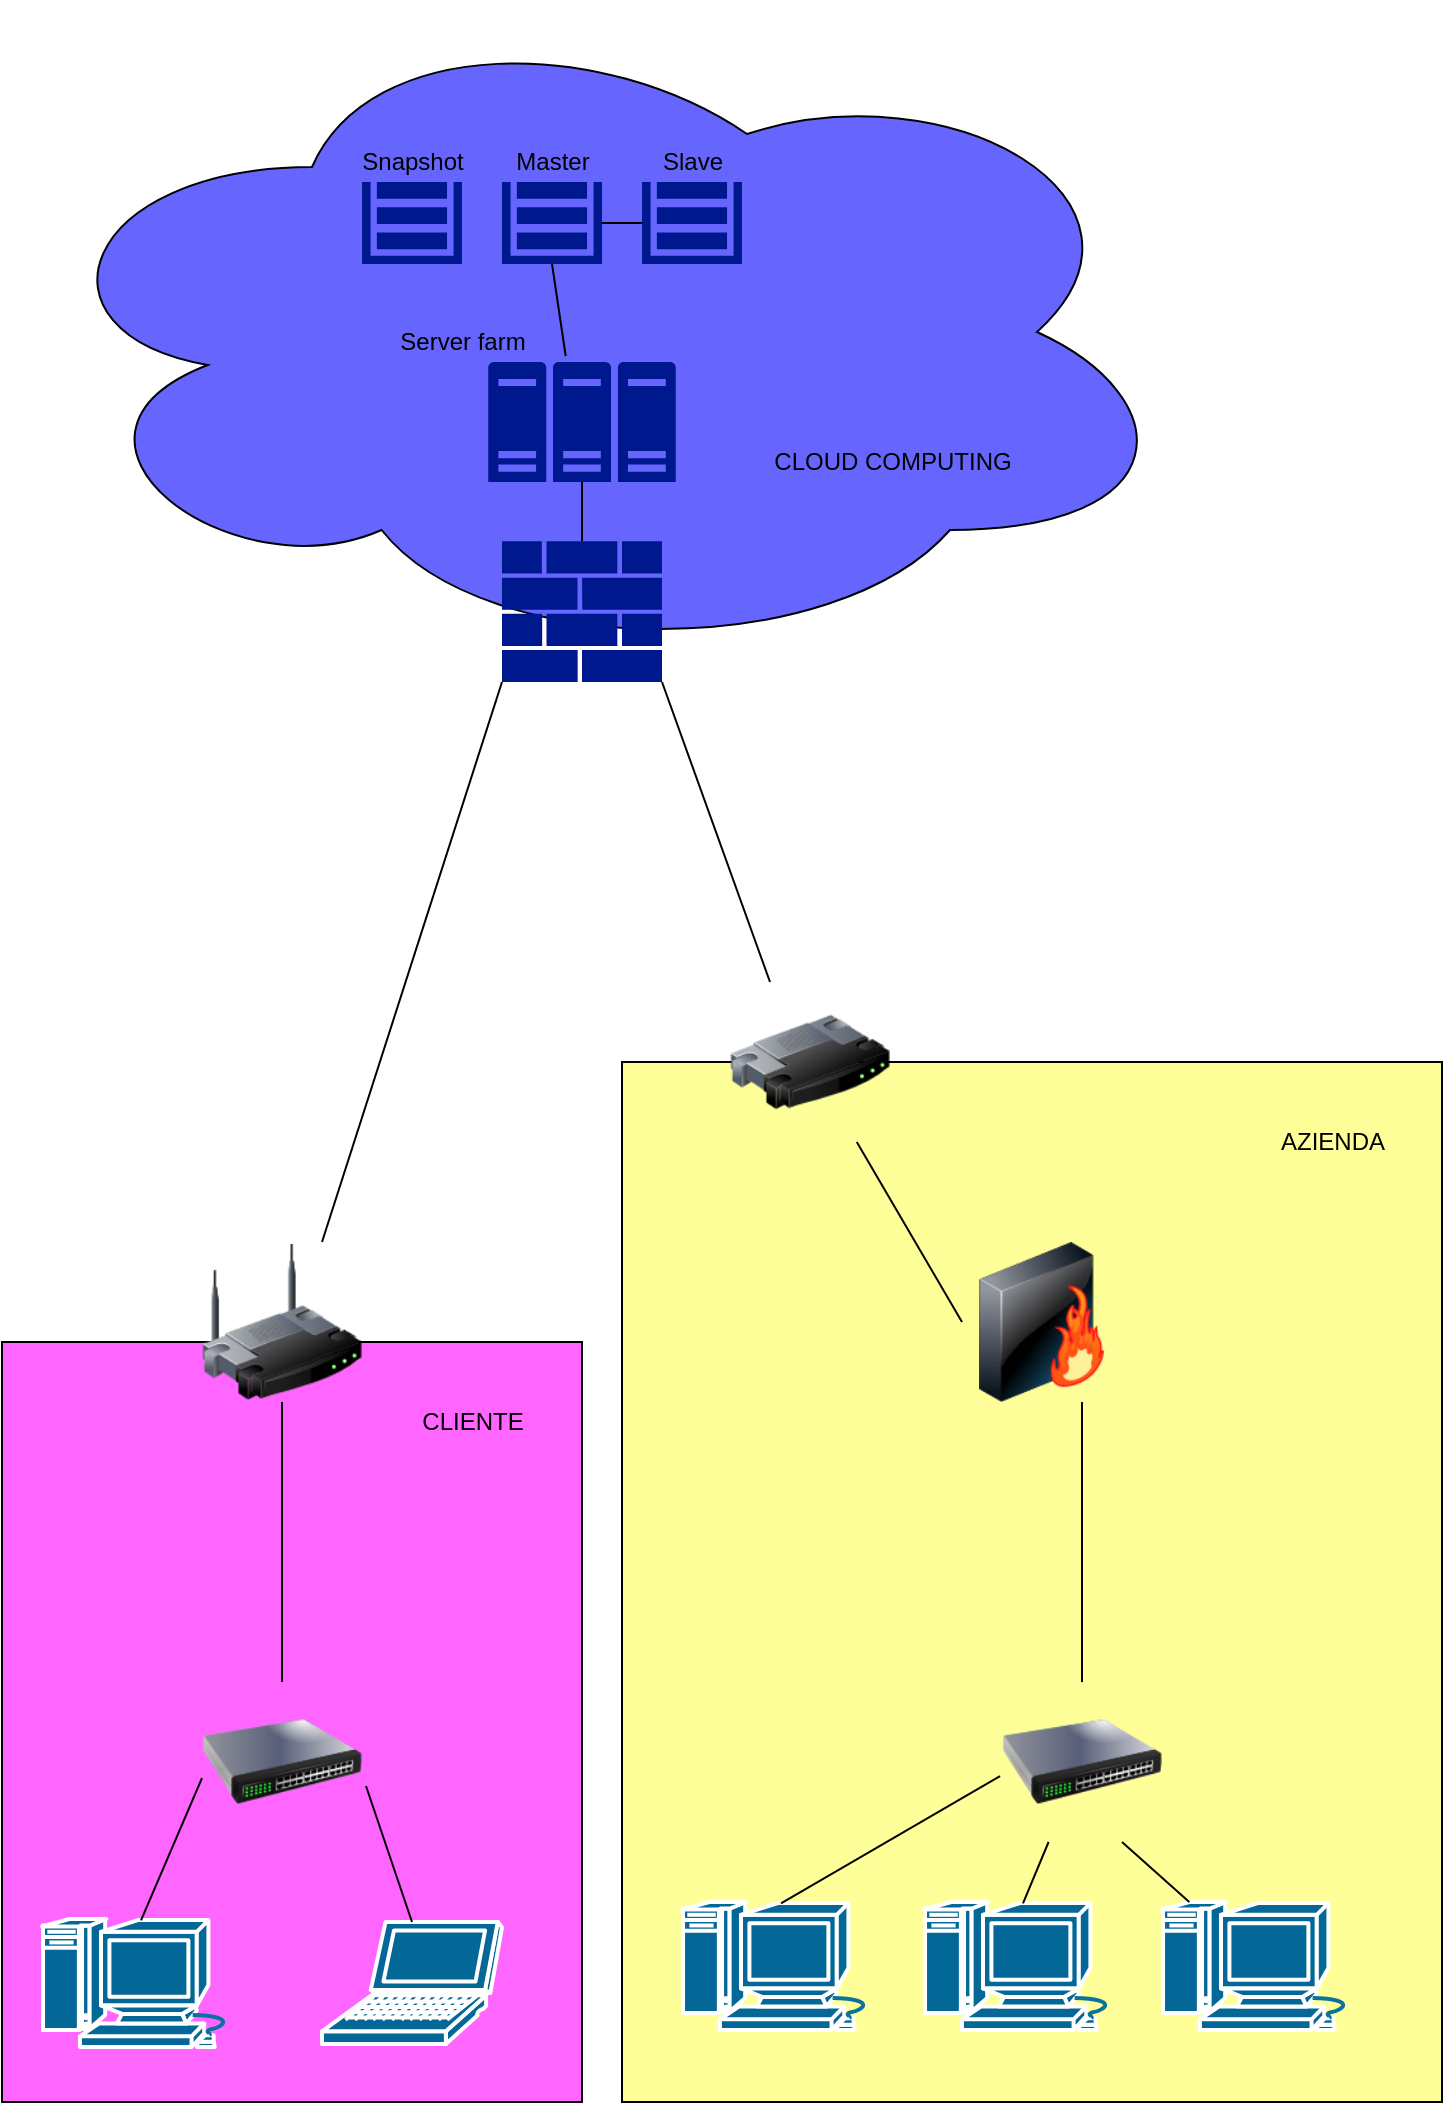 <mxfile version="14.7.1" type="github">
  <diagram id="Pjj6XUsz2Jb8VsGKgiUx" name="Page-1">
    <mxGraphModel dx="868" dy="482" grid="1" gridSize="10" guides="1" tooltips="1" connect="1" arrows="1" fold="1" page="1" pageScale="1" pageWidth="827" pageHeight="1169" math="0" shadow="0">
      <root>
        <mxCell id="0" />
        <mxCell id="1" parent="0" />
        <mxCell id="B1qxcv9oiG1Xz-ZlENjZ-2" value="" style="whiteSpace=wrap;html=1;fillColor=#FF66FF;" vertex="1" parent="1">
          <mxGeometry x="10" y="780" width="290" height="380" as="geometry" />
        </mxCell>
        <mxCell id="B1qxcv9oiG1Xz-ZlENjZ-1" value="" style="whiteSpace=wrap;html=1;fillColor=#FFFF99;" vertex="1" parent="1">
          <mxGeometry x="320" y="640" width="410" height="520" as="geometry" />
        </mxCell>
        <mxCell id="S5dObn2jH9UL6fpEHr52-1" value="" style="image;html=1;image=img/lib/clip_art/networking/Router_128x128.png" parent="1" vertex="1">
          <mxGeometry x="374" y="600" width="80" height="80" as="geometry" />
        </mxCell>
        <mxCell id="S5dObn2jH9UL6fpEHr52-3" value="" style="image;html=1;image=img/lib/clip_art/networking/Switch_128x128.png" parent="1" vertex="1">
          <mxGeometry x="110" y="950" width="80" height="80" as="geometry" />
        </mxCell>
        <mxCell id="S5dObn2jH9UL6fpEHr52-4" value="" style="image;html=1;image=img/lib/clip_art/networking/Switch_128x128.png" parent="1" vertex="1">
          <mxGeometry x="510" y="950" width="80" height="80" as="geometry" />
        </mxCell>
        <mxCell id="S5dObn2jH9UL6fpEHr52-5" value="" style="shape=mxgraph.cisco.computers_and_peripherals.laptop;html=1;pointerEvents=1;dashed=0;fillColor=#036897;strokeColor=#ffffff;strokeWidth=2;verticalLabelPosition=bottom;verticalAlign=top;align=center;outlineConnect=0;" parent="1" vertex="1">
          <mxGeometry x="170" y="1070" width="90" height="61" as="geometry" />
        </mxCell>
        <mxCell id="S5dObn2jH9UL6fpEHr52-6" value="" style="shape=mxgraph.cisco.computers_and_peripherals.macintosh;html=1;pointerEvents=1;dashed=0;fillColor=#036897;strokeColor=#ffffff;strokeWidth=2;verticalLabelPosition=bottom;verticalAlign=top;align=center;outlineConnect=0;" parent="1" vertex="1">
          <mxGeometry x="30" y="1068.5" width="99" height="64" as="geometry" />
        </mxCell>
        <mxCell id="S5dObn2jH9UL6fpEHr52-7" value="" style="shape=mxgraph.cisco.computers_and_peripherals.macintosh;html=1;pointerEvents=1;dashed=0;fillColor=#036897;strokeColor=#ffffff;strokeWidth=2;verticalLabelPosition=bottom;verticalAlign=top;align=center;outlineConnect=0;" parent="1" vertex="1">
          <mxGeometry x="471" y="1060" width="99" height="64" as="geometry" />
        </mxCell>
        <mxCell id="S5dObn2jH9UL6fpEHr52-8" value="" style="shape=mxgraph.cisco.computers_and_peripherals.macintosh;html=1;pointerEvents=1;dashed=0;fillColor=#036897;strokeColor=#ffffff;strokeWidth=2;verticalLabelPosition=bottom;verticalAlign=top;align=center;outlineConnect=0;" parent="1" vertex="1">
          <mxGeometry x="590" y="1060" width="99" height="64" as="geometry" />
        </mxCell>
        <mxCell id="S5dObn2jH9UL6fpEHr52-9" value="" style="shape=mxgraph.cisco.computers_and_peripherals.macintosh;html=1;pointerEvents=1;dashed=0;fillColor=#036897;strokeColor=#ffffff;strokeWidth=2;verticalLabelPosition=bottom;verticalAlign=top;align=center;outlineConnect=0;" parent="1" vertex="1">
          <mxGeometry x="350" y="1060" width="99" height="64" as="geometry" />
        </mxCell>
        <mxCell id="S5dObn2jH9UL6fpEHr52-10" value="" style="image;html=1;image=img/lib/clip_art/networking/Firewall-page1_128x128.png" parent="1" vertex="1">
          <mxGeometry x="490" y="730" width="80" height="80" as="geometry" />
        </mxCell>
        <mxCell id="S5dObn2jH9UL6fpEHr52-12" value="" style="endArrow=none;html=1;exitX=0.5;exitY=0;exitDx=0;exitDy=0;exitPerimeter=0;entryX=1.025;entryY=0.65;entryDx=0;entryDy=0;entryPerimeter=0;" parent="1" source="S5dObn2jH9UL6fpEHr52-5" target="S5dObn2jH9UL6fpEHr52-3" edge="1">
          <mxGeometry width="50" height="50" relative="1" as="geometry">
            <mxPoint x="230" y="330" as="sourcePoint" />
            <mxPoint x="170" y="290" as="targetPoint" />
          </mxGeometry>
        </mxCell>
        <mxCell id="S5dObn2jH9UL6fpEHr52-13" value="" style="endArrow=none;html=1;exitX=0.5;exitY=0.01;exitDx=0;exitDy=0;exitPerimeter=0;entryX=0;entryY=0.6;entryDx=0;entryDy=0;entryPerimeter=0;" parent="1" source="S5dObn2jH9UL6fpEHr52-6" target="S5dObn2jH9UL6fpEHr52-3" edge="1">
          <mxGeometry width="50" height="50" relative="1" as="geometry">
            <mxPoint x="80" y="350" as="sourcePoint" />
            <mxPoint x="130" y="300" as="targetPoint" />
          </mxGeometry>
        </mxCell>
        <mxCell id="S5dObn2jH9UL6fpEHr52-16" value="" style="endArrow=none;html=1;exitX=0.75;exitY=0;exitDx=0;exitDy=0;entryX=0;entryY=1;entryDx=0;entryDy=0;entryPerimeter=0;" parent="1" source="S5dObn2jH9UL6fpEHr52-2" target="S5dObn2jH9UL6fpEHr52-26" edge="1">
          <mxGeometry width="50" height="50" relative="1" as="geometry">
            <mxPoint x="270" y="170" as="sourcePoint" />
            <mxPoint x="240" y="460" as="targetPoint" />
          </mxGeometry>
        </mxCell>
        <mxCell id="S5dObn2jH9UL6fpEHr52-17" value="" style="endArrow=none;html=1;exitX=0.25;exitY=0;exitDx=0;exitDy=0;entryX=1;entryY=1;entryDx=0;entryDy=0;entryPerimeter=0;" parent="1" source="S5dObn2jH9UL6fpEHr52-1" target="S5dObn2jH9UL6fpEHr52-26" edge="1">
          <mxGeometry width="50" height="50" relative="1" as="geometry">
            <mxPoint x="450" y="170" as="sourcePoint" />
            <mxPoint x="370" y="460" as="targetPoint" />
          </mxGeometry>
        </mxCell>
        <mxCell id="S5dObn2jH9UL6fpEHr52-18" value="" style="ellipse;shape=cloud;whiteSpace=wrap;html=1;fillColor=#6666FF;" parent="1" vertex="1">
          <mxGeometry x="20" y="110" width="580" height="330" as="geometry" />
        </mxCell>
        <mxCell id="S5dObn2jH9UL6fpEHr52-19" value="" style="aspect=fixed;pointerEvents=1;shadow=0;dashed=0;html=1;strokeColor=none;labelPosition=center;verticalLabelPosition=bottom;verticalAlign=top;align=center;fillColor=#00188D;shape=mxgraph.mscae.enterprise.storage" parent="1" vertex="1">
          <mxGeometry x="260" y="200" width="50" height="41" as="geometry" />
        </mxCell>
        <mxCell id="S5dObn2jH9UL6fpEHr52-20" value="" style="aspect=fixed;pointerEvents=1;shadow=0;dashed=0;html=1;strokeColor=none;labelPosition=center;verticalLabelPosition=bottom;verticalAlign=top;align=center;fillColor=#00188D;shape=mxgraph.mscae.enterprise.storage" parent="1" vertex="1">
          <mxGeometry x="190" y="200" width="50" height="41" as="geometry" />
        </mxCell>
        <mxCell id="S5dObn2jH9UL6fpEHr52-21" value="" style="aspect=fixed;pointerEvents=1;shadow=0;dashed=0;html=1;strokeColor=none;labelPosition=center;verticalLabelPosition=bottom;verticalAlign=top;align=center;fillColor=#00188D;shape=mxgraph.mscae.enterprise.storage" parent="1" vertex="1">
          <mxGeometry x="330" y="200" width="50" height="41" as="geometry" />
        </mxCell>
        <mxCell id="S5dObn2jH9UL6fpEHr52-22" value="Master" style="text;html=1;resizable=0;autosize=1;align=center;verticalAlign=middle;points=[];fillColor=none;strokeColor=none;rounded=0;" parent="1" vertex="1">
          <mxGeometry x="260" y="180" width="50" height="20" as="geometry" />
        </mxCell>
        <mxCell id="S5dObn2jH9UL6fpEHr52-23" value="Slave" style="text;html=1;resizable=0;autosize=1;align=center;verticalAlign=middle;points=[];fillColor=none;strokeColor=none;rounded=0;" parent="1" vertex="1">
          <mxGeometry x="330" y="180" width="50" height="20" as="geometry" />
        </mxCell>
        <mxCell id="S5dObn2jH9UL6fpEHr52-24" value="Snapshot" style="text;html=1;resizable=0;autosize=1;align=center;verticalAlign=middle;points=[];fillColor=none;strokeColor=none;rounded=0;" parent="1" vertex="1">
          <mxGeometry x="180" y="180" width="70" height="20" as="geometry" />
        </mxCell>
        <mxCell id="S5dObn2jH9UL6fpEHr52-25" value="" style="aspect=fixed;pointerEvents=1;shadow=0;dashed=0;html=1;strokeColor=none;labelPosition=center;verticalLabelPosition=bottom;verticalAlign=top;align=center;fillColor=#00188D;shape=mxgraph.mscae.enterprise.server_farm" parent="1" vertex="1">
          <mxGeometry x="253.13" y="290" width="93.75" height="60" as="geometry" />
        </mxCell>
        <mxCell id="S5dObn2jH9UL6fpEHr52-26" value="" style="aspect=fixed;pointerEvents=1;shadow=0;dashed=0;html=1;strokeColor=none;labelPosition=center;verticalLabelPosition=bottom;verticalAlign=top;align=center;fillColor=#00188D;shape=mxgraph.mscae.enterprise.firewall" parent="1" vertex="1">
          <mxGeometry x="260" y="379.6" width="80" height="70.4" as="geometry" />
        </mxCell>
        <mxCell id="S5dObn2jH9UL6fpEHr52-28" value="" style="endArrow=none;html=1;exitX=0.413;exitY=-0.05;exitDx=0;exitDy=0;exitPerimeter=0;entryX=0.5;entryY=1;entryDx=0;entryDy=0;entryPerimeter=0;" parent="1" source="S5dObn2jH9UL6fpEHr52-25" target="S5dObn2jH9UL6fpEHr52-19" edge="1">
          <mxGeometry width="50" height="50" relative="1" as="geometry">
            <mxPoint x="390" y="10" as="sourcePoint" />
            <mxPoint x="440" y="-40" as="targetPoint" />
          </mxGeometry>
        </mxCell>
        <mxCell id="S5dObn2jH9UL6fpEHr52-29" value="" style="endArrow=none;html=1;exitX=1;exitY=0.5;exitDx=0;exitDy=0;exitPerimeter=0;entryX=0;entryY=0.5;entryDx=0;entryDy=0;entryPerimeter=0;" parent="1" source="S5dObn2jH9UL6fpEHr52-19" target="S5dObn2jH9UL6fpEHr52-21" edge="1">
          <mxGeometry width="50" height="50" relative="1" as="geometry">
            <mxPoint x="390" y="10" as="sourcePoint" />
            <mxPoint x="440" y="-40" as="targetPoint" />
          </mxGeometry>
        </mxCell>
        <mxCell id="S5dObn2jH9UL6fpEHr52-30" value="" style="endArrow=none;html=1;exitX=0.5;exitY=0;exitDx=0;exitDy=0;exitPerimeter=0;entryX=0.5;entryY=1;entryDx=0;entryDy=0;entryPerimeter=0;" parent="1" source="S5dObn2jH9UL6fpEHr52-26" target="S5dObn2jH9UL6fpEHr52-25" edge="1">
          <mxGeometry width="50" height="50" relative="1" as="geometry">
            <mxPoint x="390" y="80" as="sourcePoint" />
            <mxPoint x="440" y="30" as="targetPoint" />
          </mxGeometry>
        </mxCell>
        <mxCell id="S5dObn2jH9UL6fpEHr52-31" value="" style="endArrow=none;html=1;exitX=0;exitY=0.5;exitDx=0;exitDy=0;" parent="1" source="S5dObn2jH9UL6fpEHr52-10" target="S5dObn2jH9UL6fpEHr52-1" edge="1">
          <mxGeometry width="50" height="50" relative="1" as="geometry">
            <mxPoint x="390" y="270" as="sourcePoint" />
            <mxPoint x="440" y="220" as="targetPoint" />
          </mxGeometry>
        </mxCell>
        <mxCell id="S5dObn2jH9UL6fpEHr52-32" value="" style="endArrow=none;html=1;entryX=-0.012;entryY=0.588;entryDx=0;entryDy=0;entryPerimeter=0;exitX=0.5;exitY=0.01;exitDx=0;exitDy=0;exitPerimeter=0;" parent="1" source="S5dObn2jH9UL6fpEHr52-9" target="S5dObn2jH9UL6fpEHr52-4" edge="1">
          <mxGeometry width="50" height="50" relative="1" as="geometry">
            <mxPoint x="580" y="300" as="sourcePoint" />
            <mxPoint x="440" y="220" as="targetPoint" />
          </mxGeometry>
        </mxCell>
        <mxCell id="S5dObn2jH9UL6fpEHr52-33" value="" style="endArrow=none;html=1;exitX=0.5;exitY=0;exitDx=0;exitDy=0;entryX=0.75;entryY=1;entryDx=0;entryDy=0;" parent="1" source="S5dObn2jH9UL6fpEHr52-4" target="S5dObn2jH9UL6fpEHr52-10" edge="1">
          <mxGeometry width="50" height="50" relative="1" as="geometry">
            <mxPoint x="390" y="270" as="sourcePoint" />
            <mxPoint x="440" y="220" as="targetPoint" />
          </mxGeometry>
        </mxCell>
        <mxCell id="S5dObn2jH9UL6fpEHr52-34" value="" style="endArrow=none;html=1;exitX=0.75;exitY=1;exitDx=0;exitDy=0;" parent="1" source="S5dObn2jH9UL6fpEHr52-4" target="S5dObn2jH9UL6fpEHr52-8" edge="1">
          <mxGeometry width="50" height="50" relative="1" as="geometry">
            <mxPoint x="390" y="270" as="sourcePoint" />
            <mxPoint x="750" y="220" as="targetPoint" />
          </mxGeometry>
        </mxCell>
        <mxCell id="S5dObn2jH9UL6fpEHr52-35" value="" style="endArrow=none;html=1;exitX=0.5;exitY=0.01;exitDx=0;exitDy=0;exitPerimeter=0;" parent="1" source="S5dObn2jH9UL6fpEHr52-7" target="S5dObn2jH9UL6fpEHr52-4" edge="1">
          <mxGeometry width="50" height="50" relative="1" as="geometry">
            <mxPoint x="730" y="340" as="sourcePoint" />
            <mxPoint x="440" y="220" as="targetPoint" />
          </mxGeometry>
        </mxCell>
        <mxCell id="S5dObn2jH9UL6fpEHr52-2" value="" style="image;html=1;image=img/lib/clip_art/networking/Wireless_Router_128x128.png" parent="1" vertex="1">
          <mxGeometry x="110" y="730" width="80" height="80" as="geometry" />
        </mxCell>
        <mxCell id="S5dObn2jH9UL6fpEHr52-36" value="" style="endArrow=none;html=1;exitX=0.5;exitY=0;exitDx=0;exitDy=0;" parent="1" source="S5dObn2jH9UL6fpEHr52-3" target="S5dObn2jH9UL6fpEHr52-2" edge="1">
          <mxGeometry width="50" height="50" relative="1" as="geometry">
            <mxPoint x="150" y="950" as="sourcePoint" />
            <mxPoint x="170" y="380" as="targetPoint" />
          </mxGeometry>
        </mxCell>
        <mxCell id="B1qxcv9oiG1Xz-ZlENjZ-3" value="AZIENDA" style="text;html=1;resizable=0;autosize=1;align=center;verticalAlign=middle;points=[];fillColor=none;strokeColor=none;rounded=0;" vertex="1" parent="1">
          <mxGeometry x="640" y="670" width="70" height="20" as="geometry" />
        </mxCell>
        <mxCell id="B1qxcv9oiG1Xz-ZlENjZ-4" value="CLIENTE" style="text;html=1;resizable=0;autosize=1;align=center;verticalAlign=middle;points=[];fillColor=none;strokeColor=none;rounded=0;" vertex="1" parent="1">
          <mxGeometry x="210" y="810" width="70" height="20" as="geometry" />
        </mxCell>
        <mxCell id="B1qxcv9oiG1Xz-ZlENjZ-5" value="CLOUD COMPUTING" style="text;html=1;resizable=0;autosize=1;align=center;verticalAlign=middle;points=[];fillColor=none;strokeColor=none;rounded=0;" vertex="1" parent="1">
          <mxGeometry x="390" y="330" width="130" height="20" as="geometry" />
        </mxCell>
        <mxCell id="B1qxcv9oiG1Xz-ZlENjZ-6" value="Server farm" style="text;html=1;resizable=0;autosize=1;align=center;verticalAlign=middle;points=[];fillColor=none;strokeColor=none;rounded=0;" vertex="1" parent="1">
          <mxGeometry x="200" y="270" width="80" height="20" as="geometry" />
        </mxCell>
      </root>
    </mxGraphModel>
  </diagram>
</mxfile>
